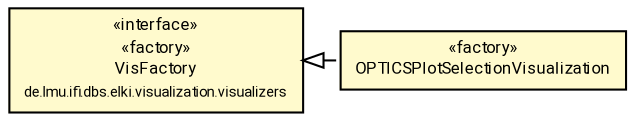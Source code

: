#!/usr/local/bin/dot
#
# Class diagram 
# Generated by UMLGraph version R5_7_2-60-g0e99a6 (http://www.spinellis.gr/umlgraph/)
#

digraph G {
	graph [fontnames="svg"]
	edge [fontname="Roboto",fontsize=7,labelfontname="Roboto",labelfontsize=7,color="black"];
	node [fontname="Roboto",fontcolor="black",fontsize=8,shape=plaintext,margin=0,width=0,height=0];
	nodesep=0.15;
	ranksep=0.25;
	rankdir=LR;
	// de.lmu.ifi.dbs.elki.visualization.visualizers.optics.OPTICSPlotSelectionVisualization
	c7532504 [label=<<table title="de.lmu.ifi.dbs.elki.visualization.visualizers.optics.OPTICSPlotSelectionVisualization" border="0" cellborder="1" cellspacing="0" cellpadding="2" bgcolor="lemonChiffon" href="OPTICSPlotSelectionVisualization.html" target="_parent">
		<tr><td><table border="0" cellspacing="0" cellpadding="1">
		<tr><td align="center" balign="center"> &#171;factory&#187; </td></tr>
		<tr><td align="center" balign="center"> <font face="Roboto">OPTICSPlotSelectionVisualization</font> </td></tr>
		</table></td></tr>
		</table>>, URL="OPTICSPlotSelectionVisualization.html"];
	// de.lmu.ifi.dbs.elki.visualization.visualizers.VisFactory
	c7532576 [label=<<table title="de.lmu.ifi.dbs.elki.visualization.visualizers.VisFactory" border="0" cellborder="1" cellspacing="0" cellpadding="2" bgcolor="LemonChiffon" href="../VisFactory.html" target="_parent">
		<tr><td><table border="0" cellspacing="0" cellpadding="1">
		<tr><td align="center" balign="center"> &#171;interface&#187; </td></tr>
		<tr><td align="center" balign="center"> &#171;factory&#187; </td></tr>
		<tr><td align="center" balign="center"> <font face="Roboto">VisFactory</font> </td></tr>
		<tr><td align="center" balign="center"> <font face="Roboto" point-size="7.0">de.lmu.ifi.dbs.elki.visualization.visualizers</font> </td></tr>
		</table></td></tr>
		</table>>, URL="../VisFactory.html"];
	// de.lmu.ifi.dbs.elki.visualization.visualizers.optics.OPTICSPlotSelectionVisualization implements de.lmu.ifi.dbs.elki.visualization.visualizers.VisFactory
	c7532576 -> c7532504 [arrowtail=empty,style=dashed,dir=back,weight=9];
}

